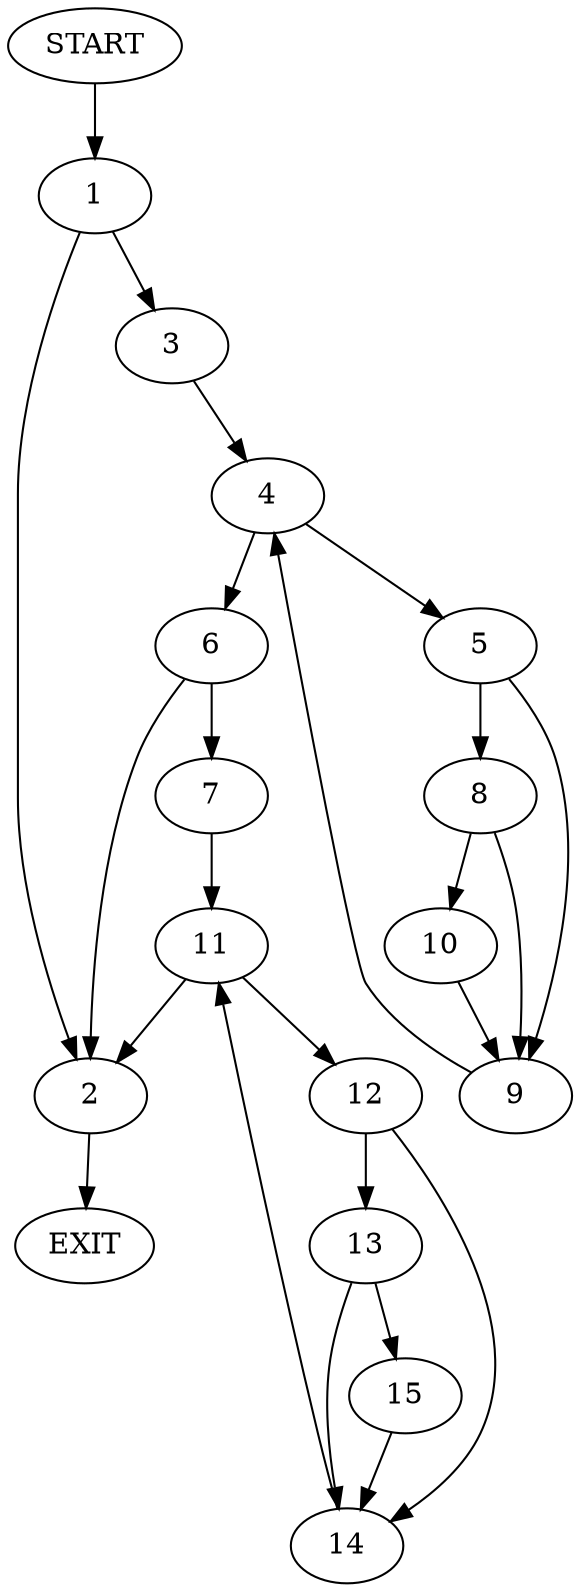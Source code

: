 digraph {
0 [label="START"]
16 [label="EXIT"]
0 -> 1
1 -> 2
1 -> 3
2 -> 16
3 -> 4
4 -> 5
4 -> 6
6 -> 2
6 -> 7
5 -> 8
5 -> 9
9 -> 4
8 -> 10
8 -> 9
10 -> 9
7 -> 11
11 -> 2
11 -> 12
12 -> 13
12 -> 14
14 -> 11
13 -> 15
13 -> 14
15 -> 14
}
